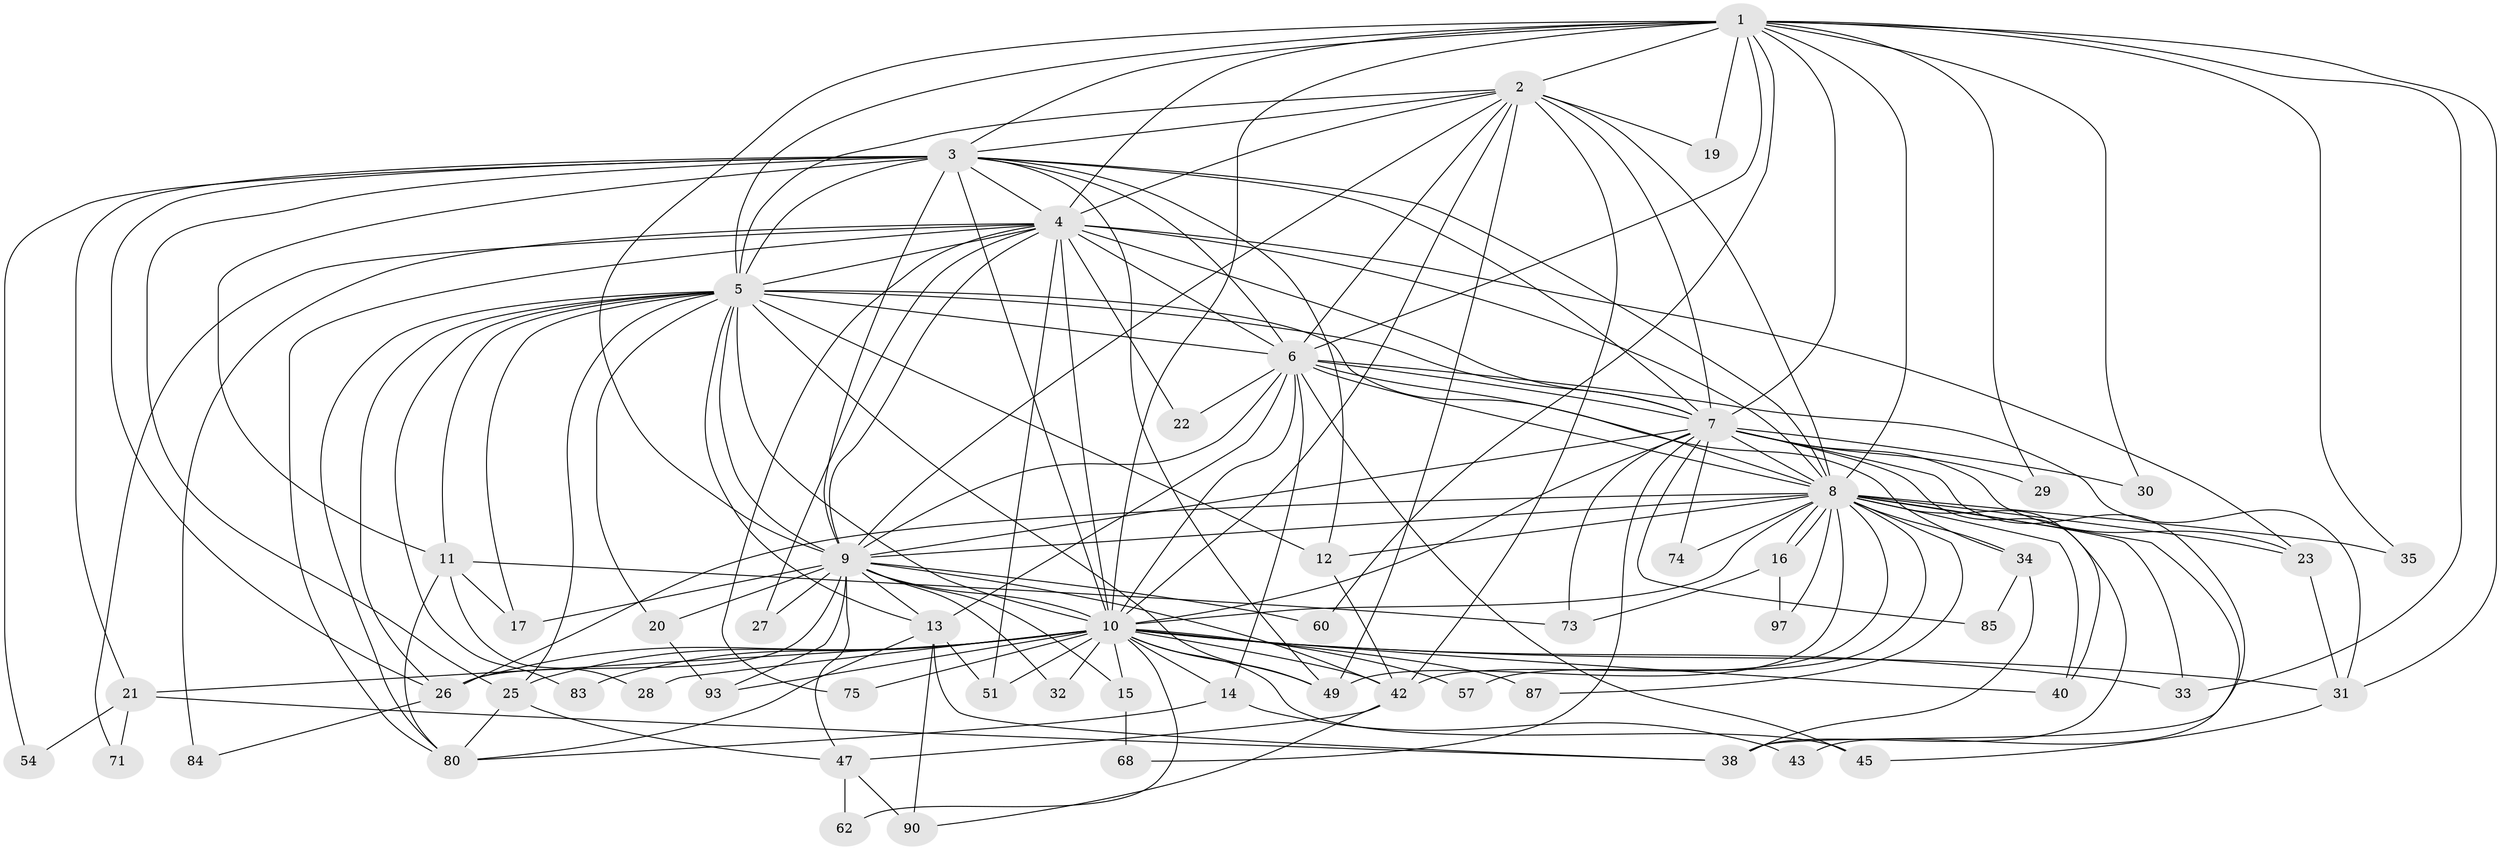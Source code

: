 // original degree distribution, {18: 0.017241379310344827, 15: 0.008620689655172414, 20: 0.02586206896551724, 19: 0.008620689655172414, 31: 0.008620689655172414, 22: 0.008620689655172414, 36: 0.008620689655172414, 6: 0.02586206896551724, 4: 0.07758620689655173, 5: 0.04310344827586207, 3: 0.28448275862068967, 2: 0.47413793103448276, 7: 0.008620689655172414}
// Generated by graph-tools (version 1.1) at 2025/14/03/09/25 04:14:02]
// undirected, 58 vertices, 172 edges
graph export_dot {
graph [start="1"]
  node [color=gray90,style=filled];
  1;
  2 [super="+79+39+114"];
  3 [super="+48+76+99"];
  4 [super="+58+70"];
  5 [super="+67"];
  6 [super="+115"];
  7;
  8 [super="+18"];
  9;
  10 [super="+52+50+77+41+66+46+89+24+63"];
  11;
  12 [super="+72"];
  13 [super="+103"];
  14 [super="+53"];
  15;
  16;
  17;
  19;
  20;
  21;
  22;
  23 [super="+64"];
  25 [super="+56"];
  26 [super="+82+37"];
  27;
  28;
  29 [super="+81"];
  30;
  31 [super="+111+36"];
  32;
  33;
  34 [super="+61"];
  35;
  38 [super="+44"];
  40 [super="+110"];
  42 [super="+88+96"];
  43;
  45;
  47;
  49 [super="+65+59"];
  51 [super="+105"];
  54;
  57;
  60;
  62;
  68;
  71;
  73 [super="+78"];
  74;
  75;
  80 [super="+92"];
  83;
  84;
  85;
  87 [super="+100"];
  90;
  93 [super="+108"];
  97;
  1 -- 2 [weight=3];
  1 -- 3;
  1 -- 4;
  1 -- 5;
  1 -- 6;
  1 -- 7;
  1 -- 8;
  1 -- 9;
  1 -- 10;
  1 -- 19;
  1 -- 29;
  1 -- 30;
  1 -- 33;
  1 -- 35;
  1 -- 60;
  1 -- 31;
  2 -- 3;
  2 -- 4;
  2 -- 5;
  2 -- 6;
  2 -- 7;
  2 -- 8;
  2 -- 9 [weight=2];
  2 -- 10 [weight=2];
  2 -- 19;
  2 -- 49;
  2 -- 42;
  3 -- 4;
  3 -- 5 [weight=2];
  3 -- 6;
  3 -- 7;
  3 -- 8 [weight=3];
  3 -- 9;
  3 -- 10 [weight=3];
  3 -- 11;
  3 -- 12;
  3 -- 21;
  3 -- 54;
  3 -- 49;
  3 -- 25;
  3 -- 26;
  4 -- 5;
  4 -- 6;
  4 -- 7;
  4 -- 8;
  4 -- 9;
  4 -- 10 [weight=5];
  4 -- 22;
  4 -- 27;
  4 -- 51;
  4 -- 75;
  4 -- 84;
  4 -- 23;
  4 -- 80;
  4 -- 71;
  5 -- 6 [weight=2];
  5 -- 7;
  5 -- 8;
  5 -- 9;
  5 -- 10;
  5 -- 11;
  5 -- 12;
  5 -- 20;
  5 -- 25;
  5 -- 49;
  5 -- 83;
  5 -- 17;
  5 -- 80;
  5 -- 13;
  5 -- 26;
  6 -- 7;
  6 -- 8 [weight=2];
  6 -- 9;
  6 -- 10 [weight=2];
  6 -- 13;
  6 -- 14;
  6 -- 22;
  6 -- 31;
  6 -- 34;
  6 -- 45;
  7 -- 8;
  7 -- 9;
  7 -- 10 [weight=2];
  7 -- 23;
  7 -- 29 [weight=2];
  7 -- 30;
  7 -- 38;
  7 -- 40;
  7 -- 68;
  7 -- 74;
  7 -- 85;
  7 -- 73;
  8 -- 9;
  8 -- 10;
  8 -- 16;
  8 -- 16;
  8 -- 23;
  8 -- 26;
  8 -- 33;
  8 -- 34 [weight=3];
  8 -- 35;
  8 -- 43;
  8 -- 57;
  8 -- 74;
  8 -- 97;
  8 -- 87;
  8 -- 42;
  8 -- 49;
  8 -- 40;
  8 -- 38;
  8 -- 12;
  9 -- 10 [weight=2];
  9 -- 13;
  9 -- 15;
  9 -- 17;
  9 -- 20;
  9 -- 26;
  9 -- 27;
  9 -- 32;
  9 -- 42;
  9 -- 47;
  9 -- 60;
  9 -- 93;
  10 -- 14 [weight=2];
  10 -- 15;
  10 -- 21;
  10 -- 25;
  10 -- 28;
  10 -- 31;
  10 -- 32 [weight=2];
  10 -- 40;
  10 -- 49 [weight=2];
  10 -- 75;
  10 -- 83;
  10 -- 87 [weight=2];
  10 -- 51;
  10 -- 42;
  10 -- 57;
  10 -- 45;
  10 -- 62;
  10 -- 93;
  10 -- 26;
  10 -- 33;
  11 -- 17;
  11 -- 28;
  11 -- 73;
  11 -- 80;
  12 -- 42;
  13 -- 51;
  13 -- 80;
  13 -- 90;
  13 -- 38;
  14 -- 43;
  14 -- 80;
  15 -- 68;
  16 -- 73;
  16 -- 97;
  20 -- 93;
  21 -- 54;
  21 -- 71;
  21 -- 38;
  23 -- 31;
  25 -- 47;
  25 -- 80;
  26 -- 84;
  31 -- 45;
  34 -- 38;
  34 -- 85;
  42 -- 90;
  42 -- 47;
  47 -- 62;
  47 -- 90;
}
